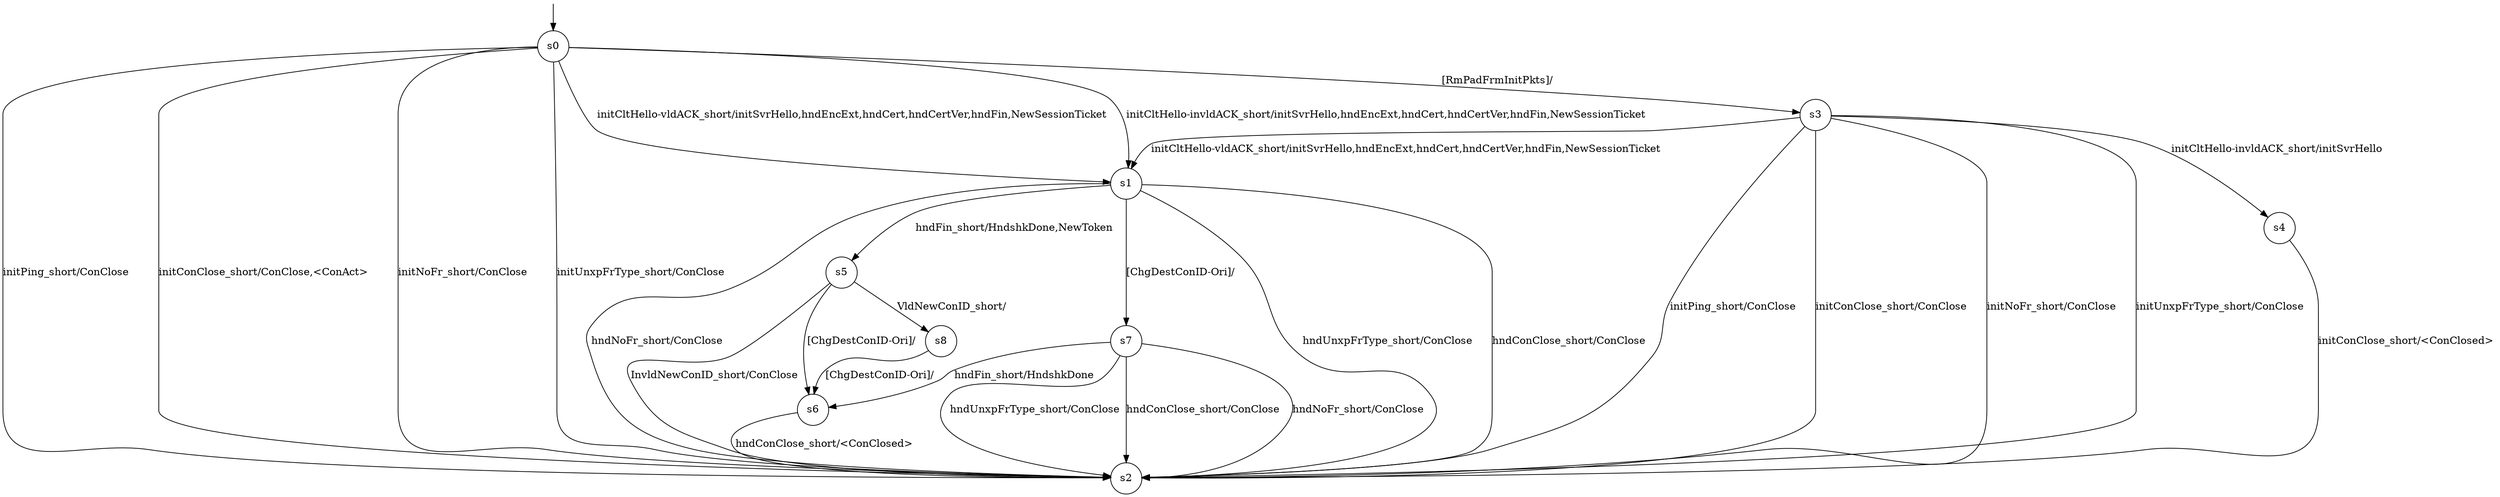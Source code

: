 digraph g {

s0 [shape="circle" label="s0"];
s1 [shape="circle" label="s1"];
s2 [shape="circle" label="s2"];
s3 [shape="circle" label="s3"];
s4 [shape="circle" label="s4"];
s5 [shape="circle" label="s5"];
s6 [shape="circle" label="s6"];
s7 [shape="circle" label="s7"];
s8 [shape="circle" label="s8"];
s0 -> s2 [label="initPing_short/ConClose "];
s0 -> s2 [label="initConClose_short/ConClose,<ConAct> "];
s0 -> s1 [label="initCltHello-vldACK_short/initSvrHello,hndEncExt,hndCert,hndCertVer,hndFin,NewSessionTicket "];
s0 -> s1 [label="initCltHello-invldACK_short/initSvrHello,hndEncExt,hndCert,hndCertVer,hndFin,NewSessionTicket "];
s0 -> s2 [label="initNoFr_short/ConClose "];
s0 -> s2 [label="initUnxpFrType_short/ConClose "];
s0 -> s3 [label="[RmPadFrmInitPkts]/ "];
s1 -> s5 [label="hndFin_short/HndshkDone,NewToken "];
s1 -> s2 [label="hndConClose_short/ConClose "];
s1 -> s2 [label="hndNoFr_short/ConClose "];
s1 -> s2 [label="hndUnxpFrType_short/ConClose "];
s1 -> s7 [label="[ChgDestConID-Ori]/ "];
s3 -> s2 [label="initPing_short/ConClose "];
s3 -> s2 [label="initConClose_short/ConClose "];
s3 -> s1 [label="initCltHello-vldACK_short/initSvrHello,hndEncExt,hndCert,hndCertVer,hndFin,NewSessionTicket "];
s3 -> s4 [label="initCltHello-invldACK_short/initSvrHello "];
s3 -> s2 [label="initNoFr_short/ConClose "];
s3 -> s2 [label="initUnxpFrType_short/ConClose "];
s4 -> s2 [label="initConClose_short/<ConClosed> "];
s5 -> s8 [label="VldNewConID_short/ "];
s5 -> s2 [label="InvldNewConID_short/ConClose "];
s5 -> s6 [label="[ChgDestConID-Ori]/ "];
s6 -> s2 [label="hndConClose_short/<ConClosed> "];
s7 -> s6 [label="hndFin_short/HndshkDone "];
s7 -> s2 [label="hndConClose_short/ConClose "];
s7 -> s2 [label="hndNoFr_short/ConClose "];
s7 -> s2 [label="hndUnxpFrType_short/ConClose "];
s8 -> s6 [label="[ChgDestConID-Ori]/ "];

__start0 [label="" shape="none" width="0" height="0"];
__start0 -> s0;

}
